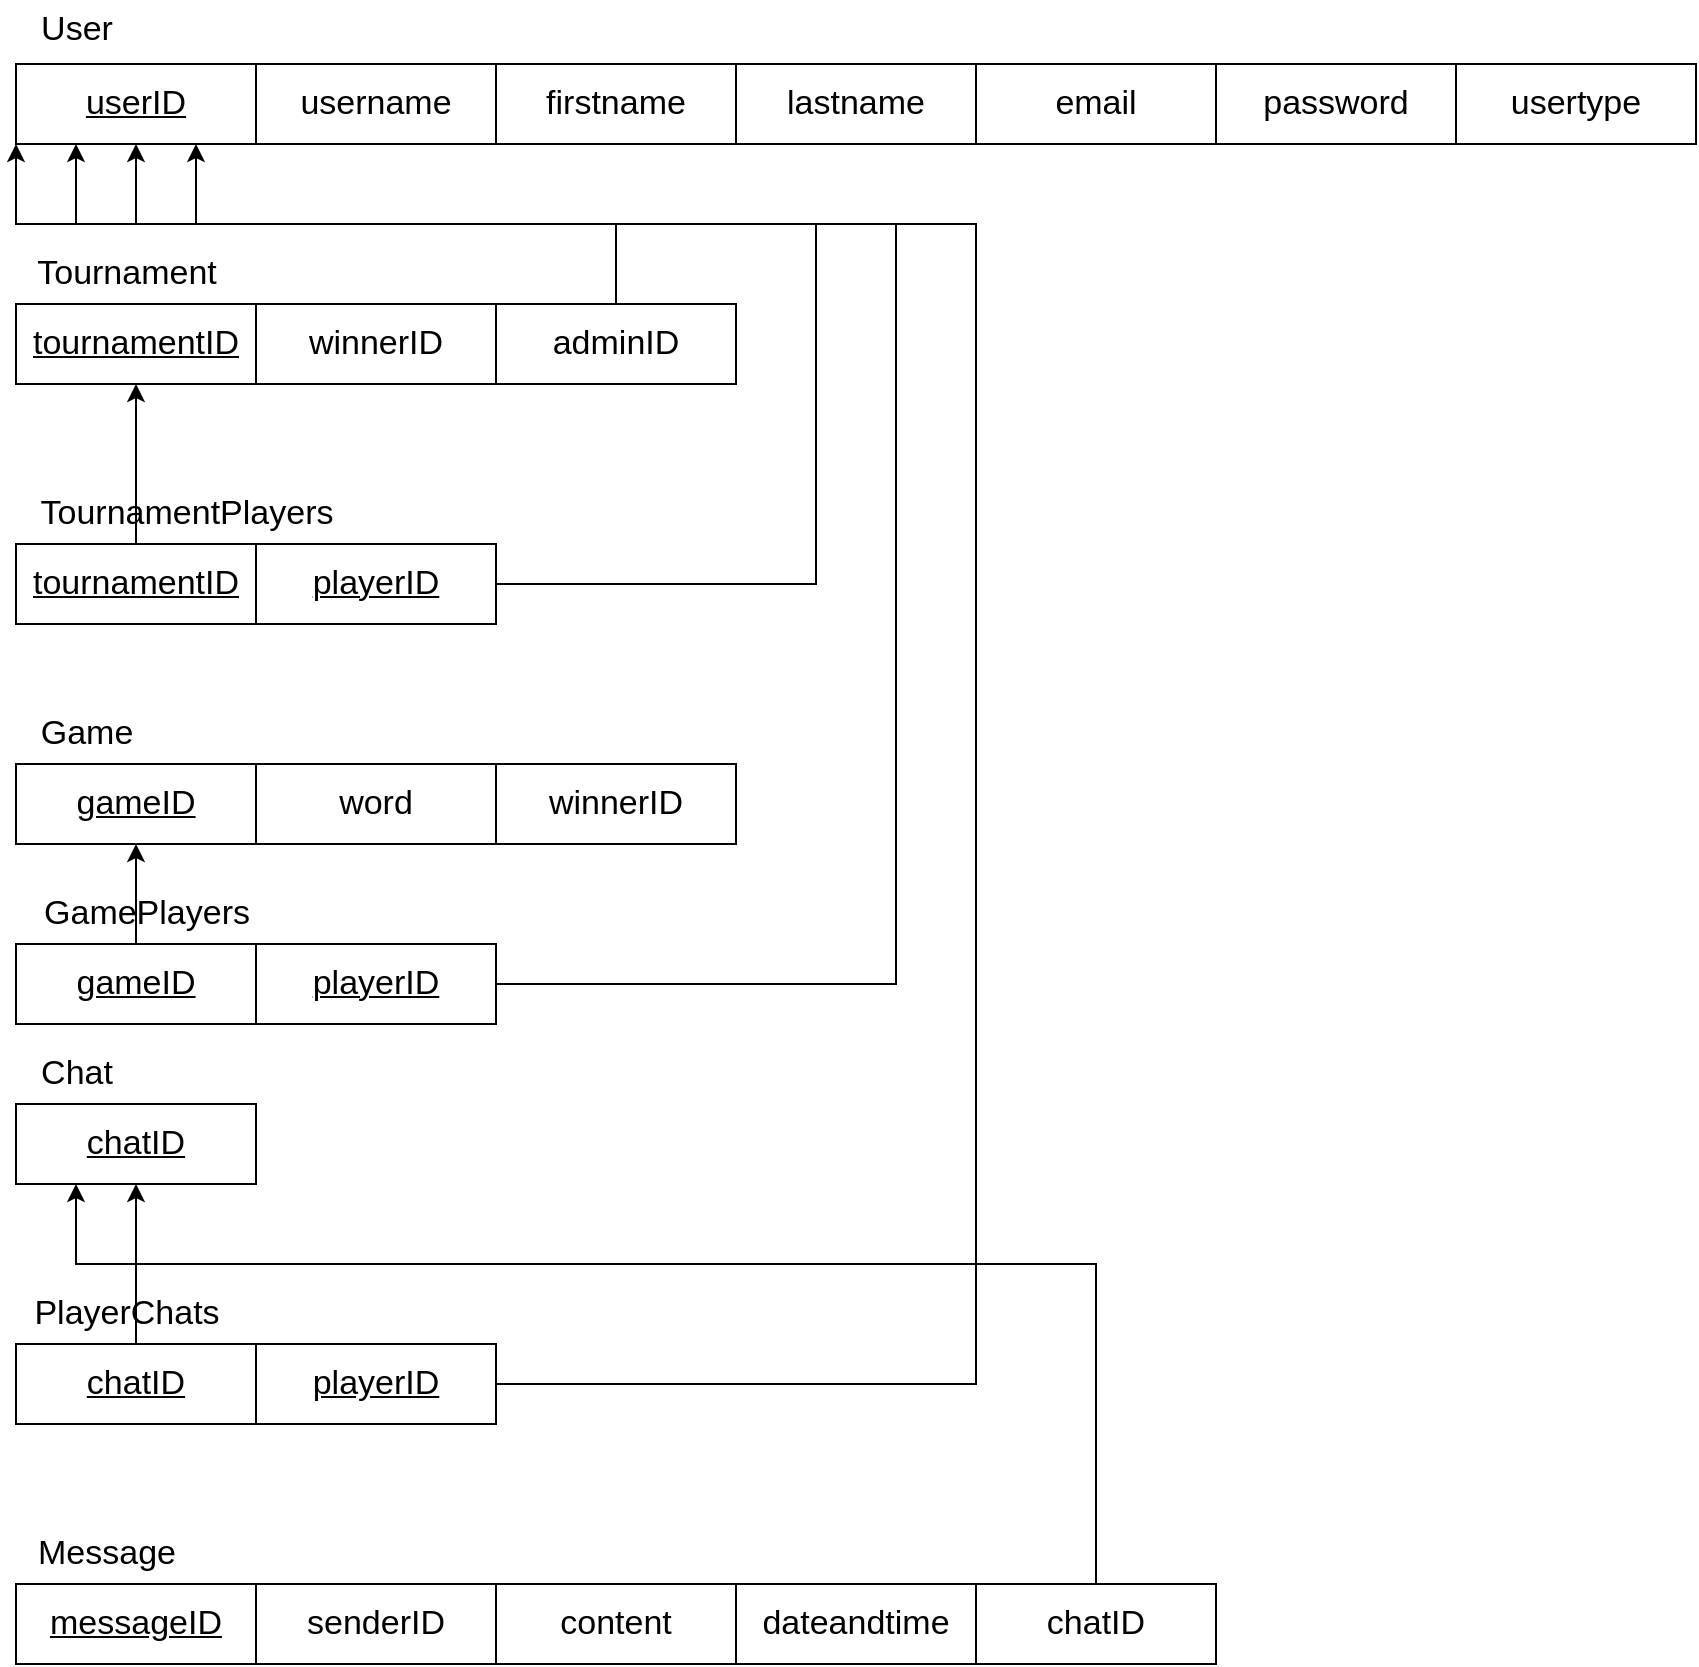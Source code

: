 <mxfile version="23.0.2" type="github">
  <diagram name="Page-1" id="PG30JP5p8s97G3D0laf8">
    <mxGraphModel dx="941" dy="548" grid="1" gridSize="10" guides="1" tooltips="1" connect="1" arrows="1" fold="1" page="1" pageScale="1" pageWidth="850" pageHeight="1100" math="0" shadow="0">
      <root>
        <mxCell id="0" />
        <mxCell id="1" parent="0" />
        <mxCell id="06C9EIyaRwlw6r8d1HkZ-3" value="&lt;font size=&quot;1&quot;&gt;&lt;u&gt;&lt;font style=&quot;font-size: 17px;&quot;&gt;userID&lt;/font&gt;&lt;/u&gt;&lt;/font&gt;" style="rounded=0;whiteSpace=wrap;html=1;" vertex="1" parent="1">
          <mxGeometry x="40" y="80" width="120" height="40" as="geometry" />
        </mxCell>
        <mxCell id="06C9EIyaRwlw6r8d1HkZ-4" value="&lt;font style=&quot;font-size: 17px;&quot;&gt;username&lt;/font&gt;" style="rounded=0;whiteSpace=wrap;html=1;" vertex="1" parent="1">
          <mxGeometry x="160" y="80" width="120" height="40" as="geometry" />
        </mxCell>
        <mxCell id="06C9EIyaRwlw6r8d1HkZ-5" value="&lt;font style=&quot;font-size: 17px;&quot;&gt;firstname&lt;/font&gt;" style="rounded=0;whiteSpace=wrap;html=1;" vertex="1" parent="1">
          <mxGeometry x="280" y="80" width="120" height="40" as="geometry" />
        </mxCell>
        <mxCell id="06C9EIyaRwlw6r8d1HkZ-6" value="&lt;font style=&quot;font-size: 17px;&quot;&gt;password&lt;/font&gt;" style="rounded=0;whiteSpace=wrap;html=1;" vertex="1" parent="1">
          <mxGeometry x="640" y="80" width="120" height="40" as="geometry" />
        </mxCell>
        <mxCell id="06C9EIyaRwlw6r8d1HkZ-7" value="&lt;font style=&quot;font-size: 17px;&quot;&gt;lastname&lt;/font&gt;" style="rounded=0;whiteSpace=wrap;html=1;" vertex="1" parent="1">
          <mxGeometry x="400" y="80" width="120" height="40" as="geometry" />
        </mxCell>
        <mxCell id="06C9EIyaRwlw6r8d1HkZ-8" value="&lt;font style=&quot;font-size: 17px;&quot;&gt;email&lt;/font&gt;" style="rounded=0;whiteSpace=wrap;html=1;" vertex="1" parent="1">
          <mxGeometry x="520" y="80" width="120" height="40" as="geometry" />
        </mxCell>
        <mxCell id="06C9EIyaRwlw6r8d1HkZ-9" value="&lt;font style=&quot;font-size: 17px;&quot;&gt;usertype&lt;/font&gt;" style="rounded=0;whiteSpace=wrap;html=1;" vertex="1" parent="1">
          <mxGeometry x="760" y="80" width="120" height="40" as="geometry" />
        </mxCell>
        <mxCell id="06C9EIyaRwlw6r8d1HkZ-10" value="&lt;font style=&quot;font-size: 17px;&quot;&gt;User&lt;/font&gt;" style="text;html=1;align=center;verticalAlign=middle;resizable=0;points=[];autosize=1;strokeColor=none;fillColor=none;" vertex="1" parent="1">
          <mxGeometry x="40" y="48" width="60" height="30" as="geometry" />
        </mxCell>
        <mxCell id="06C9EIyaRwlw6r8d1HkZ-11" value="&lt;font size=&quot;1&quot;&gt;&lt;u style=&quot;font-size: 17px;&quot;&gt;messageID&lt;/u&gt;&lt;/font&gt;" style="rounded=0;whiteSpace=wrap;html=1;" vertex="1" parent="1">
          <mxGeometry x="40" y="840" width="120" height="40" as="geometry" />
        </mxCell>
        <mxCell id="06C9EIyaRwlw6r8d1HkZ-12" value="&lt;font style=&quot;font-size: 17px;&quot;&gt;content&lt;/font&gt;" style="rounded=0;whiteSpace=wrap;html=1;" vertex="1" parent="1">
          <mxGeometry x="280" y="840" width="120" height="40" as="geometry" />
        </mxCell>
        <mxCell id="06C9EIyaRwlw6r8d1HkZ-13" value="&lt;font style=&quot;font-size: 17px;&quot;&gt;dateandtime&lt;/font&gt;" style="rounded=0;whiteSpace=wrap;html=1;" vertex="1" parent="1">
          <mxGeometry x="400" y="840" width="120" height="40" as="geometry" />
        </mxCell>
        <mxCell id="06C9EIyaRwlw6r8d1HkZ-31" style="edgeStyle=orthogonalEdgeStyle;rounded=0;orthogonalLoop=1;jettySize=auto;html=1;" edge="1" parent="1" source="06C9EIyaRwlw6r8d1HkZ-16" target="06C9EIyaRwlw6r8d1HkZ-19">
          <mxGeometry relative="1" as="geometry">
            <Array as="points">
              <mxPoint x="580" y="680" />
              <mxPoint x="100" y="680" />
            </Array>
          </mxGeometry>
        </mxCell>
        <mxCell id="06C9EIyaRwlw6r8d1HkZ-16" value="&lt;font style=&quot;font-size: 17px;&quot;&gt;chatID&lt;/font&gt;" style="rounded=0;whiteSpace=wrap;html=1;" vertex="1" parent="1">
          <mxGeometry x="520" y="840" width="120" height="40" as="geometry" />
        </mxCell>
        <mxCell id="06C9EIyaRwlw6r8d1HkZ-17" value="&lt;font style=&quot;font-size: 17px;&quot;&gt;senderID&lt;/font&gt;" style="rounded=0;whiteSpace=wrap;html=1;" vertex="1" parent="1">
          <mxGeometry x="160" y="840" width="120" height="40" as="geometry" />
        </mxCell>
        <mxCell id="06C9EIyaRwlw6r8d1HkZ-18" value="&lt;font style=&quot;font-size: 17px;&quot;&gt;Message&lt;/font&gt;" style="text;html=1;align=center;verticalAlign=middle;resizable=0;points=[];autosize=1;strokeColor=none;fillColor=none;" vertex="1" parent="1">
          <mxGeometry x="40" y="810" width="90" height="30" as="geometry" />
        </mxCell>
        <mxCell id="06C9EIyaRwlw6r8d1HkZ-19" value="&lt;font size=&quot;1&quot;&gt;&lt;u style=&quot;font-size: 17px;&quot;&gt;chatID&lt;/u&gt;&lt;/font&gt;" style="rounded=0;whiteSpace=wrap;html=1;" vertex="1" parent="1">
          <mxGeometry x="40" y="600" width="120" height="40" as="geometry" />
        </mxCell>
        <mxCell id="06C9EIyaRwlw6r8d1HkZ-20" value="&lt;font style=&quot;font-size: 17px;&quot;&gt;Chat&lt;/font&gt;" style="text;html=1;align=center;verticalAlign=middle;resizable=0;points=[];autosize=1;strokeColor=none;fillColor=none;" vertex="1" parent="1">
          <mxGeometry x="40" y="570" width="60" height="30" as="geometry" />
        </mxCell>
        <mxCell id="06C9EIyaRwlw6r8d1HkZ-21" value="&lt;font size=&quot;1&quot;&gt;&lt;u style=&quot;font-size: 17px;&quot;&gt;gameID&lt;/u&gt;&lt;/font&gt;" style="rounded=0;whiteSpace=wrap;html=1;" vertex="1" parent="1">
          <mxGeometry x="40" y="430" width="120" height="40" as="geometry" />
        </mxCell>
        <mxCell id="06C9EIyaRwlw6r8d1HkZ-22" value="&lt;font style=&quot;font-size: 17px;&quot;&gt;word&lt;/font&gt;" style="rounded=0;whiteSpace=wrap;html=1;" vertex="1" parent="1">
          <mxGeometry x="160" y="430" width="120" height="40" as="geometry" />
        </mxCell>
        <mxCell id="06C9EIyaRwlw6r8d1HkZ-23" value="&lt;font style=&quot;font-size: 17px;&quot;&gt;winnerID&lt;/font&gt;" style="rounded=0;whiteSpace=wrap;html=1;" vertex="1" parent="1">
          <mxGeometry x="280" y="430" width="120" height="40" as="geometry" />
        </mxCell>
        <mxCell id="06C9EIyaRwlw6r8d1HkZ-24" value="&lt;font style=&quot;font-size: 17px;&quot;&gt;Game&lt;/font&gt;" style="text;html=1;align=center;verticalAlign=middle;resizable=0;points=[];autosize=1;strokeColor=none;fillColor=none;" vertex="1" parent="1">
          <mxGeometry x="40" y="400" width="70" height="30" as="geometry" />
        </mxCell>
        <mxCell id="06C9EIyaRwlw6r8d1HkZ-26" value="&lt;font size=&quot;1&quot;&gt;&lt;u style=&quot;font-size: 17px;&quot;&gt;tournamentID&lt;/u&gt;&lt;/font&gt;" style="rounded=0;whiteSpace=wrap;html=1;" vertex="1" parent="1">
          <mxGeometry x="40" y="200" width="120" height="40" as="geometry" />
        </mxCell>
        <mxCell id="06C9EIyaRwlw6r8d1HkZ-30" style="rounded=0;orthogonalLoop=1;jettySize=auto;html=1;entryX=0;entryY=1;entryDx=0;entryDy=0;exitX=0.5;exitY=0;exitDx=0;exitDy=0;edgeStyle=orthogonalEdgeStyle;" edge="1" parent="1" source="06C9EIyaRwlw6r8d1HkZ-27" target="06C9EIyaRwlw6r8d1HkZ-3">
          <mxGeometry relative="1" as="geometry">
            <mxPoint x="50" y="130" as="targetPoint" />
          </mxGeometry>
        </mxCell>
        <mxCell id="06C9EIyaRwlw6r8d1HkZ-27" value="&lt;font style=&quot;font-size: 17px;&quot;&gt;adminID&lt;/font&gt;" style="rounded=0;whiteSpace=wrap;html=1;" vertex="1" parent="1">
          <mxGeometry x="280" y="200" width="120" height="40" as="geometry" />
        </mxCell>
        <mxCell id="06C9EIyaRwlw6r8d1HkZ-28" value="&lt;font style=&quot;font-size: 17px;&quot;&gt;winnerID&lt;/font&gt;" style="rounded=0;whiteSpace=wrap;html=1;" vertex="1" parent="1">
          <mxGeometry x="160" y="200" width="120" height="40" as="geometry" />
        </mxCell>
        <mxCell id="06C9EIyaRwlw6r8d1HkZ-29" value="&lt;font style=&quot;font-size: 17px;&quot;&gt;Tournament&lt;/font&gt;" style="text;html=1;align=center;verticalAlign=middle;resizable=0;points=[];autosize=1;strokeColor=none;fillColor=none;" vertex="1" parent="1">
          <mxGeometry x="40" y="170" width="110" height="30" as="geometry" />
        </mxCell>
        <mxCell id="06C9EIyaRwlw6r8d1HkZ-37" style="rounded=0;orthogonalLoop=1;jettySize=auto;html=1;exitX=0.5;exitY=0;exitDx=0;exitDy=0;entryX=0.5;entryY=1;entryDx=0;entryDy=0;jumpStyle=none;" edge="1" parent="1" source="06C9EIyaRwlw6r8d1HkZ-32" target="06C9EIyaRwlw6r8d1HkZ-26">
          <mxGeometry relative="1" as="geometry" />
        </mxCell>
        <mxCell id="06C9EIyaRwlw6r8d1HkZ-32" value="&lt;font size=&quot;1&quot;&gt;&lt;u style=&quot;font-size: 17px;&quot;&gt;tournamentID&lt;/u&gt;&lt;/font&gt;" style="rounded=0;whiteSpace=wrap;html=1;" vertex="1" parent="1">
          <mxGeometry x="40" y="320" width="120" height="40" as="geometry" />
        </mxCell>
        <mxCell id="06C9EIyaRwlw6r8d1HkZ-36" style="rounded=0;orthogonalLoop=1;jettySize=auto;html=1;entryX=0.25;entryY=1;entryDx=0;entryDy=0;edgeStyle=orthogonalEdgeStyle;exitX=1;exitY=0.5;exitDx=0;exitDy=0;" edge="1" parent="1" source="06C9EIyaRwlw6r8d1HkZ-34" target="06C9EIyaRwlw6r8d1HkZ-3">
          <mxGeometry relative="1" as="geometry">
            <mxPoint x="450" y="140" as="targetPoint" />
            <Array as="points">
              <mxPoint x="440" y="340" />
              <mxPoint x="440" y="160" />
              <mxPoint x="70" y="160" />
            </Array>
          </mxGeometry>
        </mxCell>
        <mxCell id="06C9EIyaRwlw6r8d1HkZ-34" value="&lt;u&gt;&lt;font style=&quot;font-size: 17px;&quot;&gt;playerID&lt;/font&gt;&lt;/u&gt;" style="rounded=0;whiteSpace=wrap;html=1;" vertex="1" parent="1">
          <mxGeometry x="160" y="320" width="120" height="40" as="geometry" />
        </mxCell>
        <mxCell id="06C9EIyaRwlw6r8d1HkZ-35" value="&lt;font style=&quot;font-size: 17px;&quot;&gt;TournamentPlayers&lt;/font&gt;" style="text;html=1;align=center;verticalAlign=middle;resizable=0;points=[];autosize=1;strokeColor=none;fillColor=none;" vertex="1" parent="1">
          <mxGeometry x="40" y="290" width="170" height="30" as="geometry" />
        </mxCell>
        <mxCell id="06C9EIyaRwlw6r8d1HkZ-43" style="edgeStyle=orthogonalEdgeStyle;rounded=0;orthogonalLoop=1;jettySize=auto;html=1;exitX=0.5;exitY=0;exitDx=0;exitDy=0;" edge="1" parent="1" source="06C9EIyaRwlw6r8d1HkZ-38" target="06C9EIyaRwlw6r8d1HkZ-21">
          <mxGeometry relative="1" as="geometry" />
        </mxCell>
        <mxCell id="06C9EIyaRwlw6r8d1HkZ-38" value="&lt;font size=&quot;1&quot;&gt;&lt;u style=&quot;font-size: 17px;&quot;&gt;gameID&lt;/u&gt;&lt;/font&gt;" style="rounded=0;whiteSpace=wrap;html=1;" vertex="1" parent="1">
          <mxGeometry x="40" y="520" width="120" height="40" as="geometry" />
        </mxCell>
        <mxCell id="06C9EIyaRwlw6r8d1HkZ-42" style="rounded=0;orthogonalLoop=1;jettySize=auto;html=1;entryX=0.5;entryY=1;entryDx=0;entryDy=0;edgeStyle=orthogonalEdgeStyle;exitX=1;exitY=0.5;exitDx=0;exitDy=0;" edge="1" parent="1" source="06C9EIyaRwlw6r8d1HkZ-39" target="06C9EIyaRwlw6r8d1HkZ-3">
          <mxGeometry relative="1" as="geometry">
            <mxPoint x="150" y="130" as="targetPoint" />
            <Array as="points">
              <mxPoint x="480" y="540" />
              <mxPoint x="480" y="160" />
              <mxPoint x="100" y="160" />
            </Array>
          </mxGeometry>
        </mxCell>
        <mxCell id="06C9EIyaRwlw6r8d1HkZ-39" value="&lt;u&gt;&lt;font style=&quot;font-size: 17px;&quot;&gt;playerID&lt;/font&gt;&lt;/u&gt;" style="rounded=0;whiteSpace=wrap;html=1;" vertex="1" parent="1">
          <mxGeometry x="160" y="520" width="120" height="40" as="geometry" />
        </mxCell>
        <mxCell id="06C9EIyaRwlw6r8d1HkZ-41" value="&lt;div&gt;&lt;font style=&quot;font-size: 17px;&quot;&gt;GamePlayers&lt;/font&gt;&lt;/div&gt;" style="text;html=1;align=center;verticalAlign=middle;resizable=0;points=[];autosize=1;strokeColor=none;fillColor=none;" vertex="1" parent="1">
          <mxGeometry x="40" y="490" width="130" height="30" as="geometry" />
        </mxCell>
        <mxCell id="06C9EIyaRwlw6r8d1HkZ-47" style="edgeStyle=orthogonalEdgeStyle;rounded=0;orthogonalLoop=1;jettySize=auto;html=1;exitX=0.5;exitY=0;exitDx=0;exitDy=0;entryX=0.25;entryY=1;entryDx=0;entryDy=0;" edge="1" parent="1" source="06C9EIyaRwlw6r8d1HkZ-44" target="06C9EIyaRwlw6r8d1HkZ-19">
          <mxGeometry relative="1" as="geometry" />
        </mxCell>
        <mxCell id="06C9EIyaRwlw6r8d1HkZ-44" value="&lt;font size=&quot;1&quot;&gt;&lt;u style=&quot;font-size: 17px;&quot;&gt;chatID&lt;/u&gt;&lt;/font&gt;" style="rounded=0;whiteSpace=wrap;html=1;" vertex="1" parent="1">
          <mxGeometry x="40" y="720" width="120" height="40" as="geometry" />
        </mxCell>
        <mxCell id="06C9EIyaRwlw6r8d1HkZ-45" value="&lt;font style=&quot;font-size: 17px;&quot;&gt;PlayerChats&lt;/font&gt;" style="text;html=1;align=center;verticalAlign=middle;resizable=0;points=[];autosize=1;strokeColor=none;fillColor=none;" vertex="1" parent="1">
          <mxGeometry x="40" y="690" width="110" height="30" as="geometry" />
        </mxCell>
        <mxCell id="06C9EIyaRwlw6r8d1HkZ-48" style="rounded=0;orthogonalLoop=1;jettySize=auto;html=1;exitX=1;exitY=0.5;exitDx=0;exitDy=0;entryX=0.75;entryY=1;entryDx=0;entryDy=0;edgeStyle=orthogonalEdgeStyle;" edge="1" parent="1" source="06C9EIyaRwlw6r8d1HkZ-46" target="06C9EIyaRwlw6r8d1HkZ-3">
          <mxGeometry relative="1" as="geometry">
            <Array as="points">
              <mxPoint x="520" y="740" />
              <mxPoint x="520" y="160" />
              <mxPoint x="130" y="160" />
            </Array>
          </mxGeometry>
        </mxCell>
        <mxCell id="06C9EIyaRwlw6r8d1HkZ-46" value="&lt;font size=&quot;1&quot;&gt;&lt;u style=&quot;font-size: 17px;&quot;&gt;playerID&lt;/u&gt;&lt;/font&gt;" style="rounded=0;whiteSpace=wrap;html=1;" vertex="1" parent="1">
          <mxGeometry x="160" y="720" width="120" height="40" as="geometry" />
        </mxCell>
      </root>
    </mxGraphModel>
  </diagram>
</mxfile>
